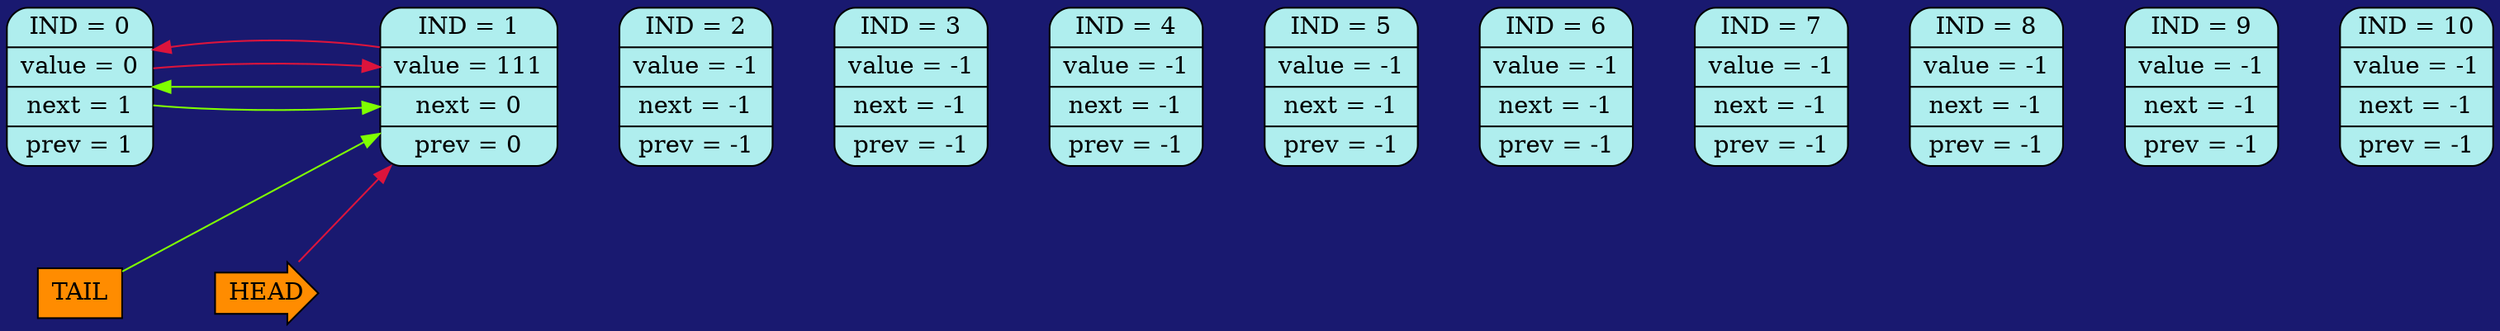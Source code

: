 digraph
{
bgcolor="#191970";
rankdir = LR;
edge[style="invis", weight = 1000000];
IND_0[shape=Mrecord, label = "IND = 0 | value = 0 | next = 1 | prev = 1 ", style="filled",fillcolor="#AFEEEE"]
IND_1[shape=Mrecord, label = "IND = 1 | value = 111 | next = 0 | prev = 0 ", style="filled",fillcolor="#AFEEEE"]
IND_2[shape=Mrecord, label = "IND = 2 | value = -1 | next = -1 | prev = -1 ", style="filled",fillcolor="#AFEEEE"]
IND_3[shape=Mrecord, label = "IND = 3 | value = -1 | next = -1 | prev = -1 ", style="filled",fillcolor="#AFEEEE"]
IND_4[shape=Mrecord, label = "IND = 4 | value = -1 | next = -1 | prev = -1 ", style="filled",fillcolor="#AFEEEE"]
IND_5[shape=Mrecord, label = "IND = 5 | value = -1 | next = -1 | prev = -1 ", style="filled",fillcolor="#AFEEEE"]
IND_6[shape=Mrecord, label = "IND = 6 | value = -1 | next = -1 | prev = -1 ", style="filled",fillcolor="#AFEEEE"]
IND_7[shape=Mrecord, label = "IND = 7 | value = -1 | next = -1 | prev = -1 ", style="filled",fillcolor="#AFEEEE"]
IND_8[shape=Mrecord, label = "IND = 8 | value = -1 | next = -1 | prev = -1 ", style="filled",fillcolor="#AFEEEE"]
IND_9[shape=Mrecord, label = "IND = 9 | value = -1 | next = -1 | prev = -1 ", style="filled",fillcolor="#AFEEEE"]
IND_10[shape=Mrecord, label = "IND = 10 | value = -1 | next = -1 | prev = -1 ", style="filled",fillcolor="#AFEEEE"]
IND_0 -> IND_1
IND_1 -> IND_2
IND_2 -> IND_3
IND_3 -> IND_4
IND_4 -> IND_5
IND_5 -> IND_6
IND_6 -> IND_7
IND_7 -> IND_8
IND_8 -> IND_9
IND_9 -> IND_10
TAIL[shape="rectangle", width = 0.5, height = 0.4, style="filled", fillcolor="#FF8C00"];
HEAD[shape="rarrow", width = 0.5, height = 0.5, style="filled", fillcolor="#FF8C00"];
{ rank = same; TAIL; IND_0}
TAIL -> HEAD
edge[color="#7FFF00", weight = 1, style=""];
IND_0 -> IND_1;
IND_1 -> IND_0;
TAIL -> IND_1;
edge[color="#DC143C", weight = 1, style=""];
IND_0 -> IND_1;
IND_1 -> IND_0;
HEAD -> IND_1;
}
